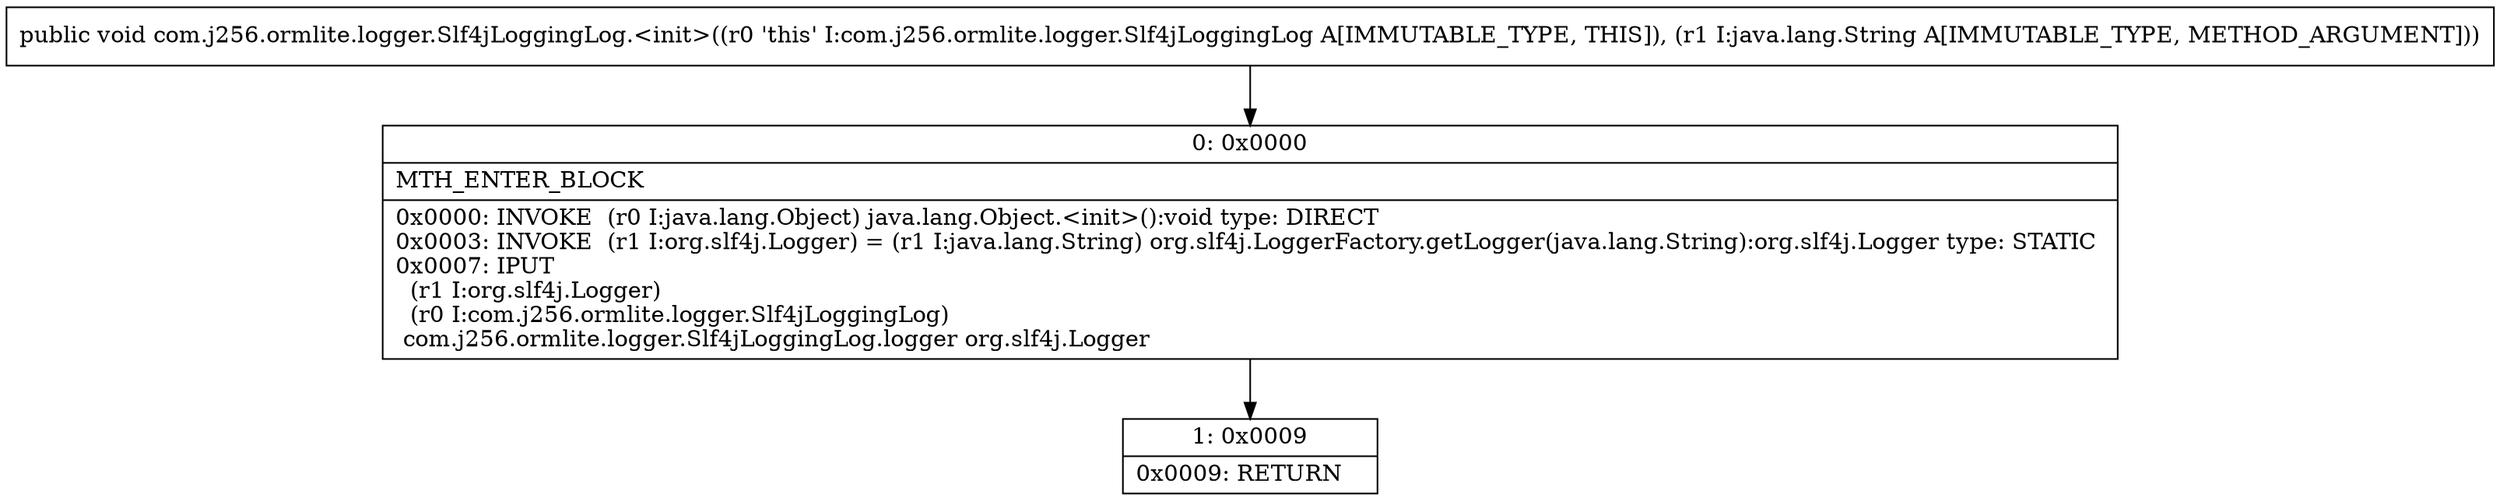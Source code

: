 digraph "CFG forcom.j256.ormlite.logger.Slf4jLoggingLog.\<init\>(Ljava\/lang\/String;)V" {
Node_0 [shape=record,label="{0\:\ 0x0000|MTH_ENTER_BLOCK\l|0x0000: INVOKE  (r0 I:java.lang.Object) java.lang.Object.\<init\>():void type: DIRECT \l0x0003: INVOKE  (r1 I:org.slf4j.Logger) = (r1 I:java.lang.String) org.slf4j.LoggerFactory.getLogger(java.lang.String):org.slf4j.Logger type: STATIC \l0x0007: IPUT  \l  (r1 I:org.slf4j.Logger)\l  (r0 I:com.j256.ormlite.logger.Slf4jLoggingLog)\l com.j256.ormlite.logger.Slf4jLoggingLog.logger org.slf4j.Logger \l}"];
Node_1 [shape=record,label="{1\:\ 0x0009|0x0009: RETURN   \l}"];
MethodNode[shape=record,label="{public void com.j256.ormlite.logger.Slf4jLoggingLog.\<init\>((r0 'this' I:com.j256.ormlite.logger.Slf4jLoggingLog A[IMMUTABLE_TYPE, THIS]), (r1 I:java.lang.String A[IMMUTABLE_TYPE, METHOD_ARGUMENT])) }"];
MethodNode -> Node_0;
Node_0 -> Node_1;
}

